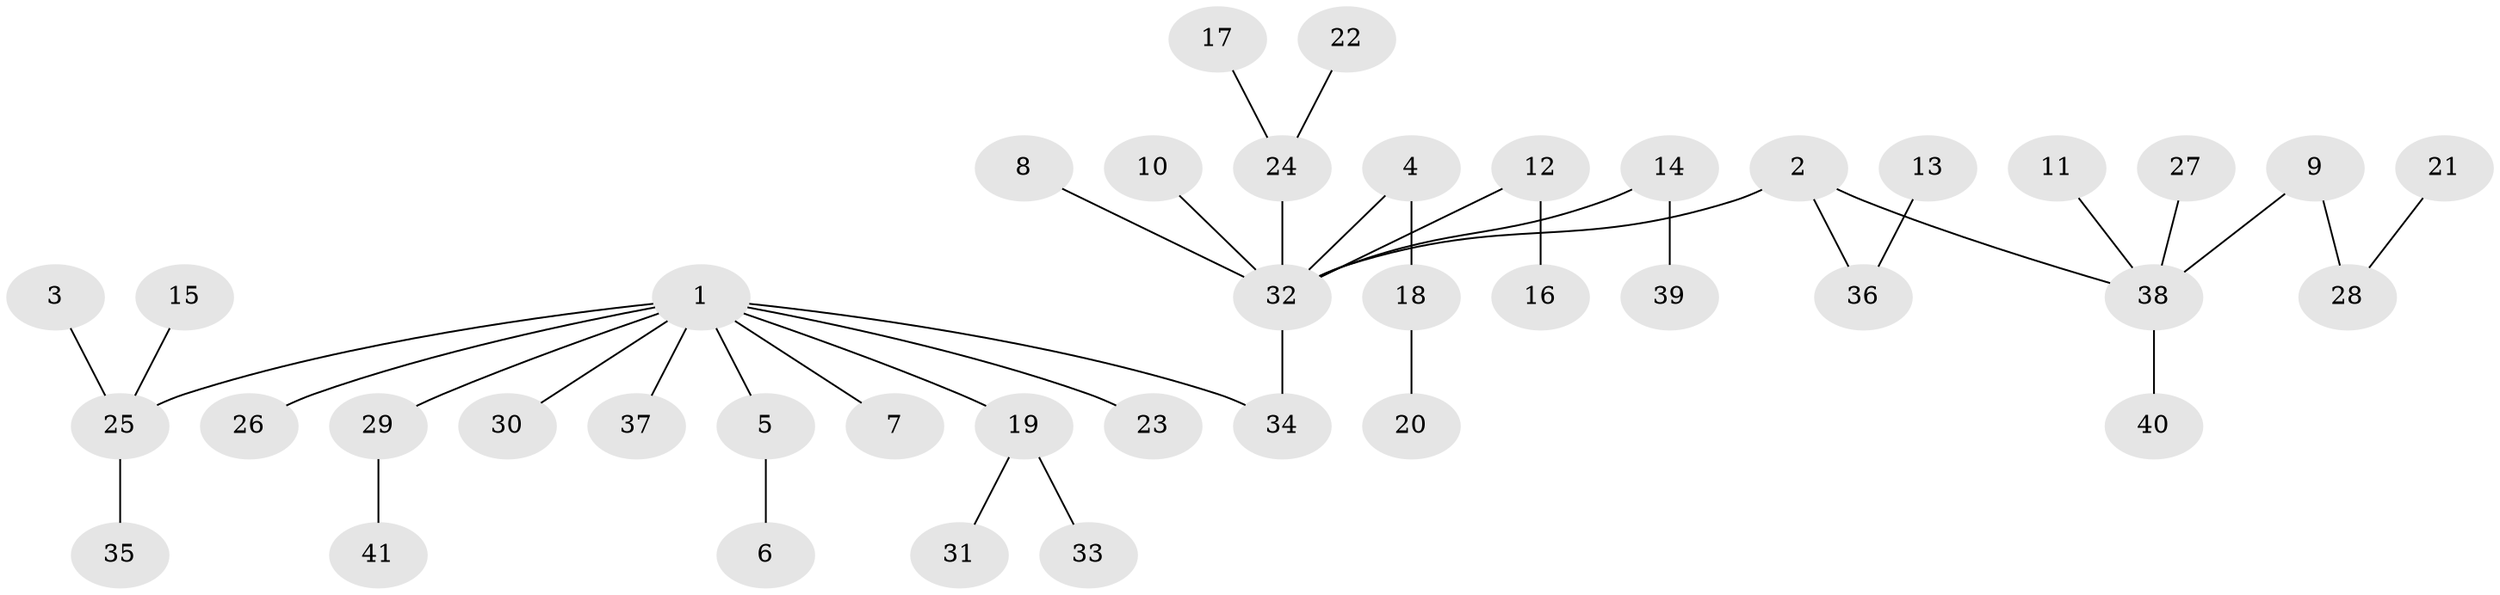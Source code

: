 // original degree distribution, {4: 0.09876543209876543, 8: 0.012345679012345678, 2: 0.25925925925925924, 6: 0.012345679012345678, 3: 0.08641975308641975, 1: 0.5061728395061729, 5: 0.024691358024691357}
// Generated by graph-tools (version 1.1) at 2025/26/03/09/25 03:26:25]
// undirected, 41 vertices, 40 edges
graph export_dot {
graph [start="1"]
  node [color=gray90,style=filled];
  1;
  2;
  3;
  4;
  5;
  6;
  7;
  8;
  9;
  10;
  11;
  12;
  13;
  14;
  15;
  16;
  17;
  18;
  19;
  20;
  21;
  22;
  23;
  24;
  25;
  26;
  27;
  28;
  29;
  30;
  31;
  32;
  33;
  34;
  35;
  36;
  37;
  38;
  39;
  40;
  41;
  1 -- 5 [weight=1.0];
  1 -- 7 [weight=1.0];
  1 -- 19 [weight=1.0];
  1 -- 23 [weight=1.0];
  1 -- 25 [weight=1.0];
  1 -- 26 [weight=1.0];
  1 -- 29 [weight=1.0];
  1 -- 30 [weight=1.0];
  1 -- 34 [weight=1.0];
  1 -- 37 [weight=1.0];
  2 -- 32 [weight=1.0];
  2 -- 36 [weight=1.0];
  2 -- 38 [weight=1.0];
  3 -- 25 [weight=1.0];
  4 -- 18 [weight=1.0];
  4 -- 32 [weight=1.0];
  5 -- 6 [weight=1.0];
  8 -- 32 [weight=1.0];
  9 -- 28 [weight=1.0];
  9 -- 38 [weight=1.0];
  10 -- 32 [weight=1.0];
  11 -- 38 [weight=1.0];
  12 -- 16 [weight=1.0];
  12 -- 32 [weight=1.0];
  13 -- 36 [weight=1.0];
  14 -- 32 [weight=1.0];
  14 -- 39 [weight=1.0];
  15 -- 25 [weight=1.0];
  17 -- 24 [weight=1.0];
  18 -- 20 [weight=1.0];
  19 -- 31 [weight=1.0];
  19 -- 33 [weight=1.0];
  21 -- 28 [weight=1.0];
  22 -- 24 [weight=1.0];
  24 -- 32 [weight=1.0];
  25 -- 35 [weight=1.0];
  27 -- 38 [weight=1.0];
  29 -- 41 [weight=1.0];
  32 -- 34 [weight=1.0];
  38 -- 40 [weight=1.0];
}
